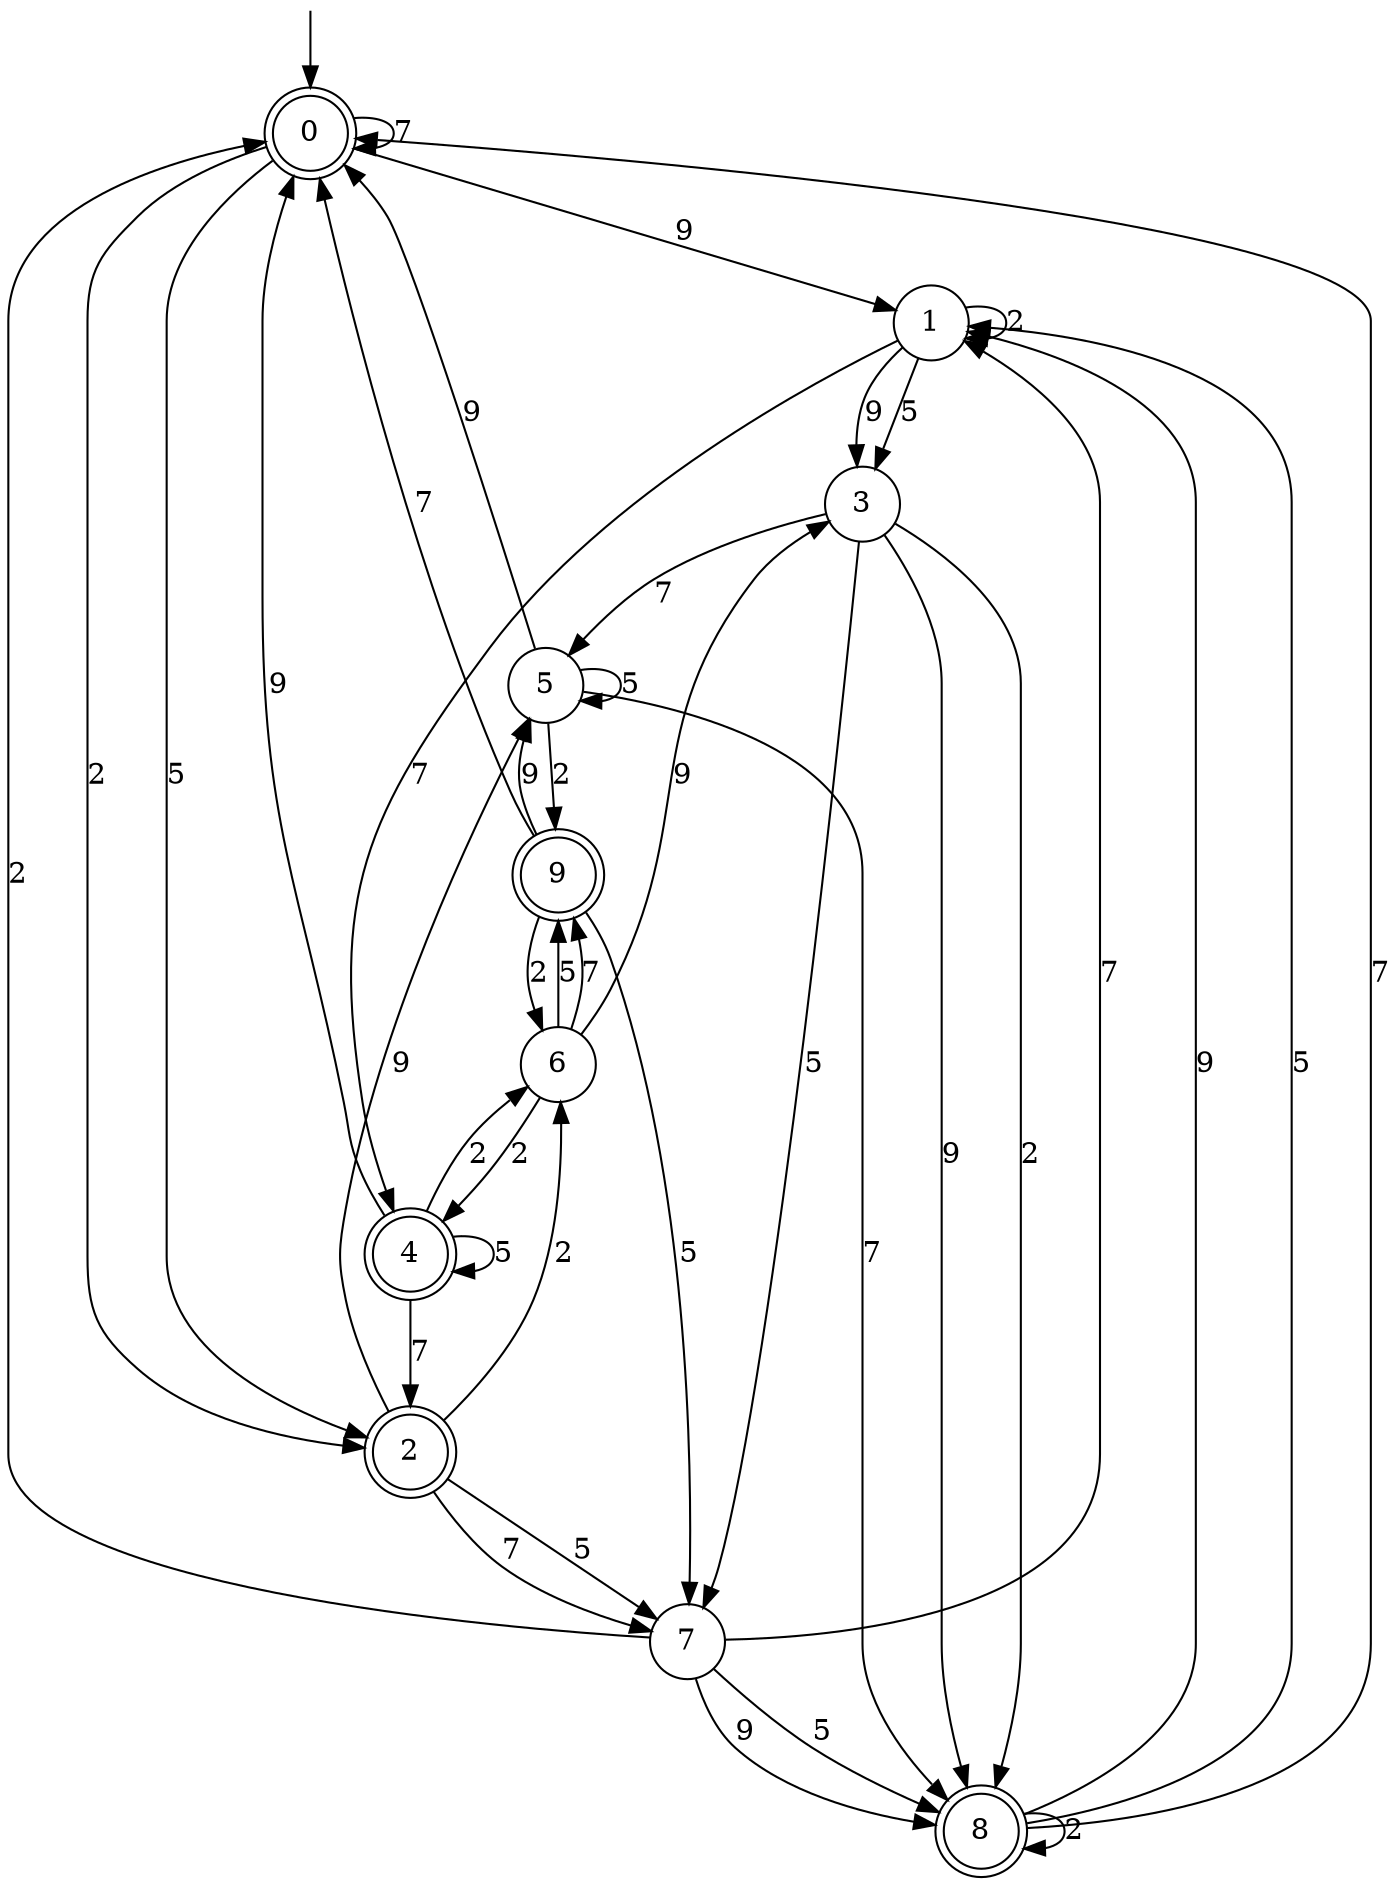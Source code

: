 digraph g {

	s0 [shape="doublecircle" label="0"];
	s1 [shape="circle" label="1"];
	s2 [shape="doublecircle" label="2"];
	s3 [shape="circle" label="3"];
	s4 [shape="doublecircle" label="4"];
	s5 [shape="circle" label="5"];
	s6 [shape="circle" label="6"];
	s7 [shape="circle" label="7"];
	s8 [shape="doublecircle" label="8"];
	s9 [shape="doublecircle" label="9"];
	s0 -> s1 [label="9"];
	s0 -> s2 [label="2"];
	s0 -> s2 [label="5"];
	s0 -> s0 [label="7"];
	s1 -> s3 [label="9"];
	s1 -> s1 [label="2"];
	s1 -> s3 [label="5"];
	s1 -> s4 [label="7"];
	s2 -> s5 [label="9"];
	s2 -> s6 [label="2"];
	s2 -> s7 [label="5"];
	s2 -> s7 [label="7"];
	s3 -> s8 [label="9"];
	s3 -> s8 [label="2"];
	s3 -> s7 [label="5"];
	s3 -> s5 [label="7"];
	s4 -> s0 [label="9"];
	s4 -> s6 [label="2"];
	s4 -> s4 [label="5"];
	s4 -> s2 [label="7"];
	s5 -> s0 [label="9"];
	s5 -> s9 [label="2"];
	s5 -> s5 [label="5"];
	s5 -> s8 [label="7"];
	s6 -> s3 [label="9"];
	s6 -> s4 [label="2"];
	s6 -> s9 [label="5"];
	s6 -> s9 [label="7"];
	s7 -> s8 [label="9"];
	s7 -> s0 [label="2"];
	s7 -> s8 [label="5"];
	s7 -> s1 [label="7"];
	s8 -> s1 [label="9"];
	s8 -> s8 [label="2"];
	s8 -> s1 [label="5"];
	s8 -> s0 [label="7"];
	s9 -> s5 [label="9"];
	s9 -> s6 [label="2"];
	s9 -> s7 [label="5"];
	s9 -> s0 [label="7"];

__start0 [label="" shape="none" width="0" height="0"];
__start0 -> s0;

}
